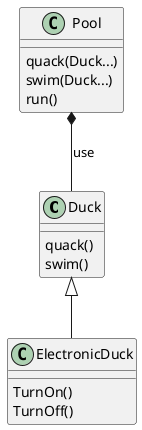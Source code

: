@startuml 
class Duck 
Duck : quack()
Duck : swim()
class ElectronicDuck
ElectronicDuck : TurnOn()
ElectronicDuck : TurnOff()
class Pool 
Pool : quack(Duck...)
Pool : swim(Duck...)
Pool : run()

Duck <|-- ElectronicDuck
Pool *-- Duck : use

@enduml
